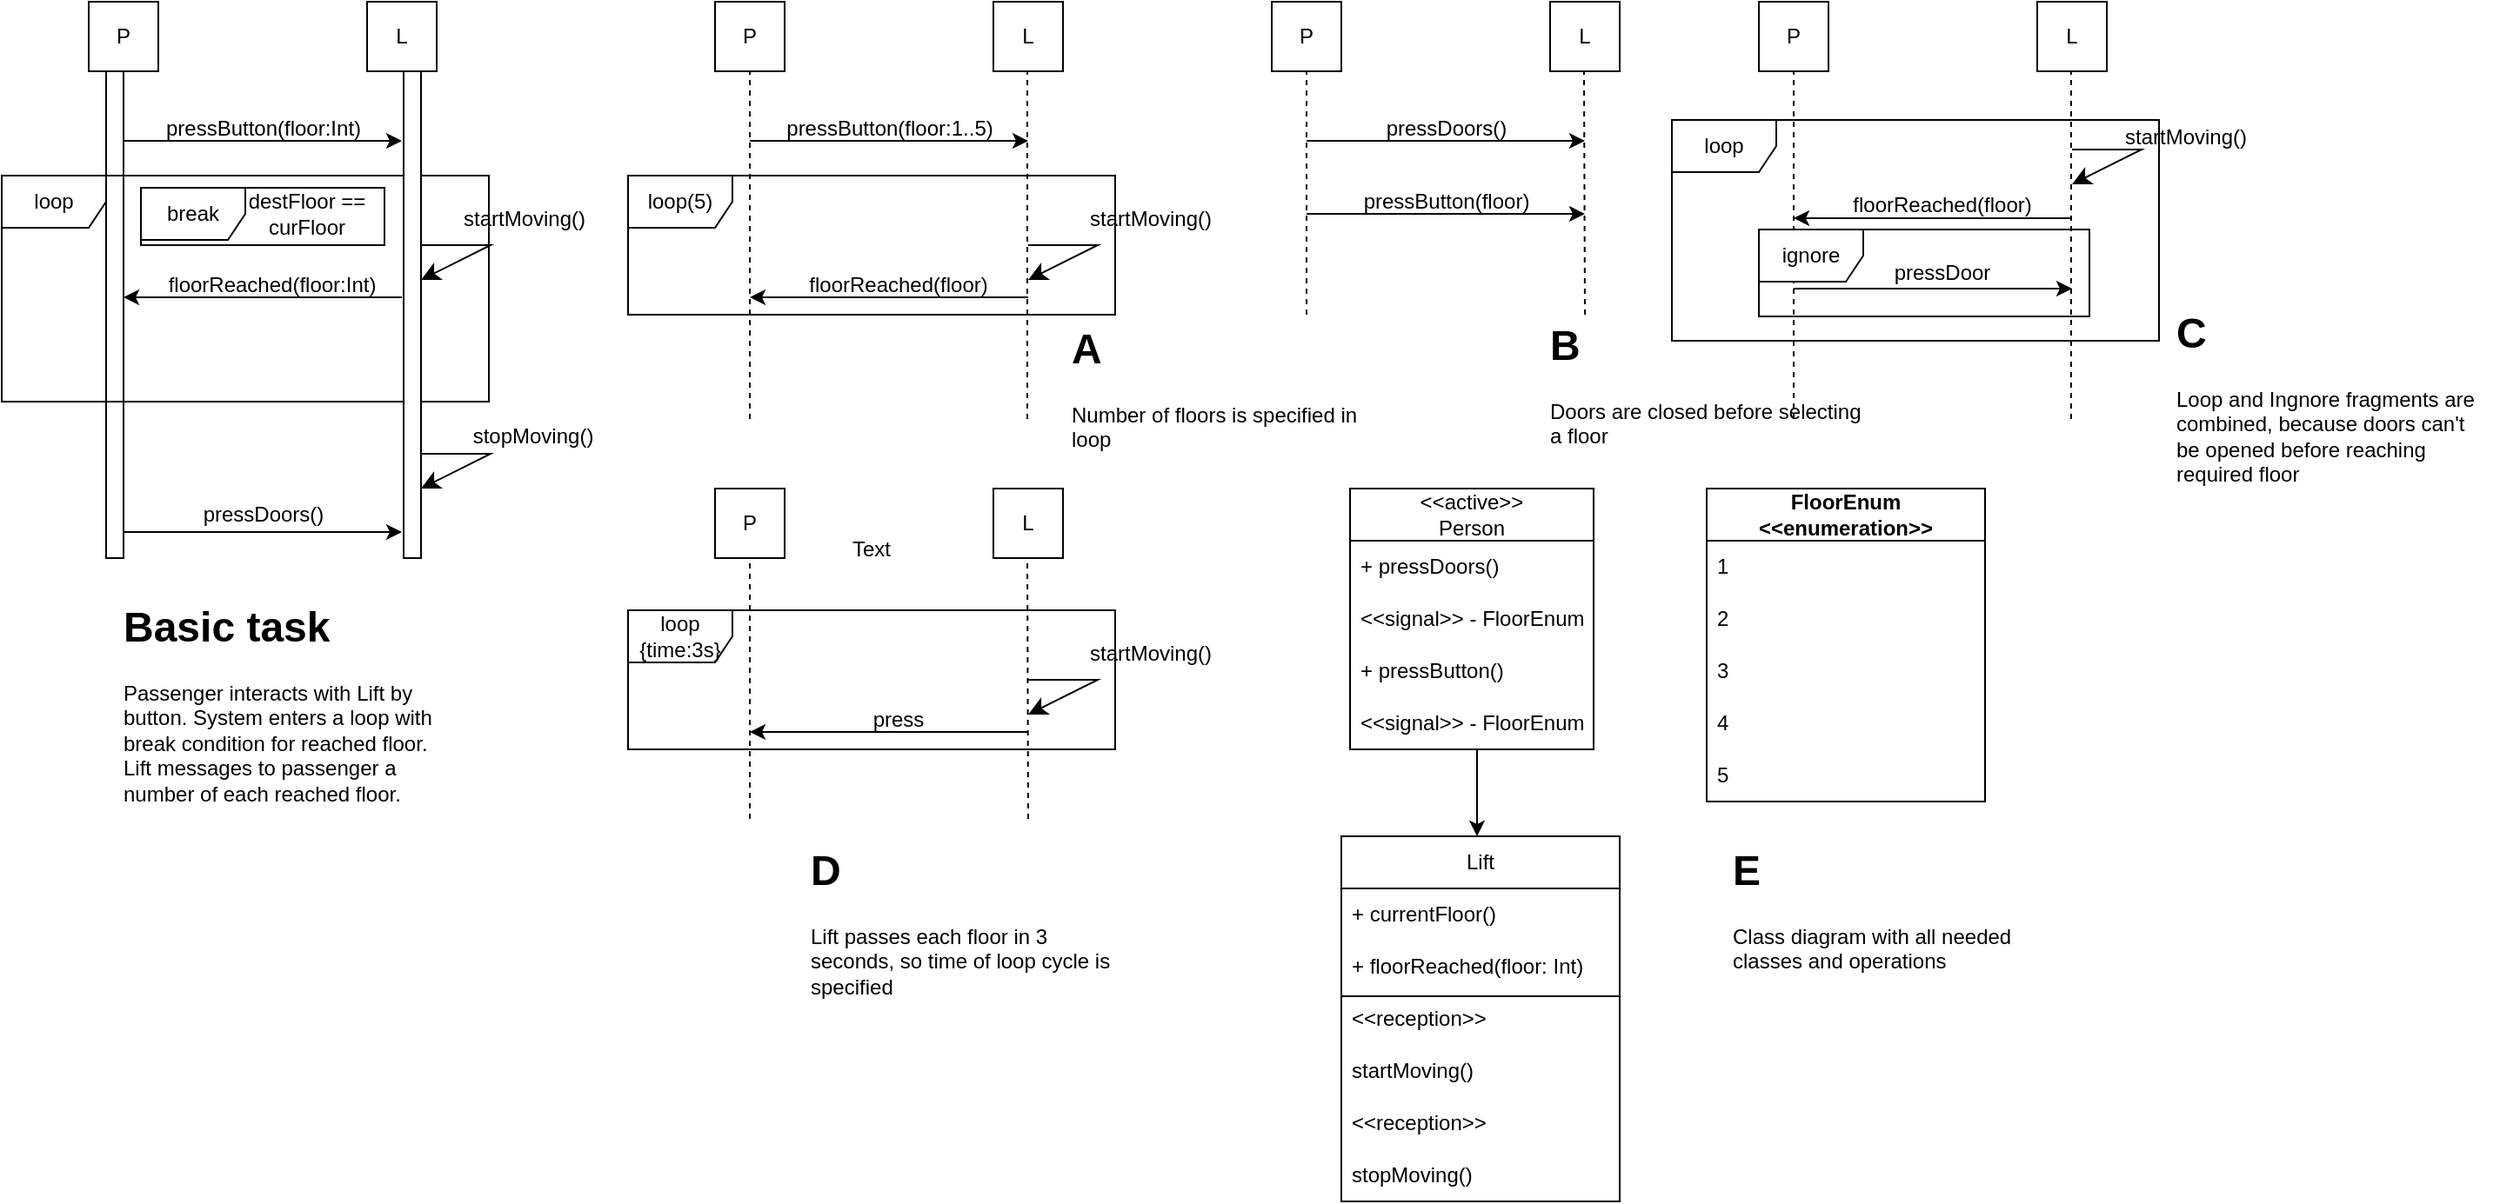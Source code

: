 <mxfile>
    <diagram name="Page-1" id="XaqkVeaKqzgGmgDQ_15t">
        <mxGraphModel dx="1520" dy="1069" grid="1" gridSize="10" guides="1" tooltips="1" connect="1" arrows="1" fold="1" page="1" pageScale="1" pageWidth="850" pageHeight="1100" math="0" shadow="0">
            <root>
                <mxCell id="0"/>
                <mxCell id="1" parent="0"/>
                <mxCell id="ThBzMi0ufhQ06vsTrHwR-113" value="" style="rounded=0;whiteSpace=wrap;html=1;" parent="1" vertex="1">
                    <mxGeometry x="90" y="80" width="10" height="280" as="geometry"/>
                </mxCell>
                <mxCell id="ThBzMi0ufhQ06vsTrHwR-2" value="P" style="rounded=0;whiteSpace=wrap;html=1;" parent="1" vertex="1">
                    <mxGeometry x="440" y="40" width="40" height="40" as="geometry"/>
                </mxCell>
                <mxCell id="ThBzMi0ufhQ06vsTrHwR-3" value="L" style="rounded=0;whiteSpace=wrap;html=1;" parent="1" vertex="1">
                    <mxGeometry x="600" y="40" width="40" height="40" as="geometry"/>
                </mxCell>
                <mxCell id="ThBzMi0ufhQ06vsTrHwR-4" value="" style="endArrow=none;dashed=1;html=1;rounded=0;entryX=0.5;entryY=1;entryDx=0;entryDy=0;" parent="1" target="ThBzMi0ufhQ06vsTrHwR-2" edge="1">
                    <mxGeometry width="50" height="50" relative="1" as="geometry">
                        <mxPoint x="460" y="280" as="sourcePoint"/>
                        <mxPoint x="530" y="40" as="targetPoint"/>
                    </mxGeometry>
                </mxCell>
                <mxCell id="ThBzMi0ufhQ06vsTrHwR-5" value="" style="endArrow=none;dashed=1;html=1;rounded=0;entryX=0.5;entryY=1;entryDx=0;entryDy=0;" parent="1" edge="1">
                    <mxGeometry width="50" height="50" relative="1" as="geometry">
                        <mxPoint x="619.5" y="280" as="sourcePoint"/>
                        <mxPoint x="619.5" y="80" as="targetPoint"/>
                    </mxGeometry>
                </mxCell>
                <mxCell id="ThBzMi0ufhQ06vsTrHwR-6" value="" style="endArrow=classic;html=1;rounded=0;" parent="1" edge="1">
                    <mxGeometry width="50" height="50" relative="1" as="geometry">
                        <mxPoint x="460" y="120" as="sourcePoint"/>
                        <mxPoint x="620" y="120" as="targetPoint"/>
                    </mxGeometry>
                </mxCell>
                <mxCell id="ThBzMi0ufhQ06vsTrHwR-7" value="pressButton(floor:1..5)" style="text;html=1;align=center;verticalAlign=middle;resizable=0;points=[];autosize=1;strokeColor=none;fillColor=none;" parent="1" vertex="1">
                    <mxGeometry x="470" y="98" width="140" height="30" as="geometry"/>
                </mxCell>
                <mxCell id="ThBzMi0ufhQ06vsTrHwR-9" value="loop(5)" style="shape=umlFrame;whiteSpace=wrap;html=1;pointerEvents=0;" parent="1" vertex="1">
                    <mxGeometry x="390" y="140" width="280" height="80" as="geometry"/>
                </mxCell>
                <mxCell id="ThBzMi0ufhQ06vsTrHwR-10" value="" style="edgeStyle=elbowEdgeStyle;elbow=vertical;endArrow=classic;html=1;curved=0;rounded=0;endSize=8;startSize=8;" parent="1" edge="1">
                    <mxGeometry width="50" height="50" relative="1" as="geometry">
                        <mxPoint x="620" y="180" as="sourcePoint"/>
                        <mxPoint x="620" y="200" as="targetPoint"/>
                        <Array as="points">
                            <mxPoint x="660" y="180"/>
                        </Array>
                    </mxGeometry>
                </mxCell>
                <mxCell id="ThBzMi0ufhQ06vsTrHwR-11" value="startMoving()" style="text;html=1;align=center;verticalAlign=middle;resizable=0;points=[];autosize=1;strokeColor=none;fillColor=none;" parent="1" vertex="1">
                    <mxGeometry x="645" y="150" width="90" height="30" as="geometry"/>
                </mxCell>
                <mxCell id="ThBzMi0ufhQ06vsTrHwR-12" value="" style="endArrow=classic;html=1;rounded=0;" parent="1" edge="1">
                    <mxGeometry width="50" height="50" relative="1" as="geometry">
                        <mxPoint x="620" y="210" as="sourcePoint"/>
                        <mxPoint x="460" y="210" as="targetPoint"/>
                    </mxGeometry>
                </mxCell>
                <mxCell id="ThBzMi0ufhQ06vsTrHwR-13" value="floorReached(floor)" style="text;html=1;align=center;verticalAlign=middle;resizable=0;points=[];autosize=1;strokeColor=none;fillColor=none;" parent="1" vertex="1">
                    <mxGeometry x="480" y="188" width="130" height="30" as="geometry"/>
                </mxCell>
                <mxCell id="ThBzMi0ufhQ06vsTrHwR-14" value="P" style="rounded=0;whiteSpace=wrap;html=1;" parent="1" vertex="1">
                    <mxGeometry x="760" y="40" width="40" height="40" as="geometry"/>
                </mxCell>
                <mxCell id="ThBzMi0ufhQ06vsTrHwR-15" value="L" style="rounded=0;whiteSpace=wrap;html=1;" parent="1" vertex="1">
                    <mxGeometry x="920" y="40" width="40" height="40" as="geometry"/>
                </mxCell>
                <mxCell id="ThBzMi0ufhQ06vsTrHwR-16" value="" style="endArrow=none;dashed=1;html=1;rounded=0;entryX=0.5;entryY=1;entryDx=0;entryDy=0;" parent="1" target="ThBzMi0ufhQ06vsTrHwR-14" edge="1">
                    <mxGeometry width="50" height="50" relative="1" as="geometry">
                        <mxPoint x="780" y="220" as="sourcePoint"/>
                        <mxPoint x="850" y="40" as="targetPoint"/>
                    </mxGeometry>
                </mxCell>
                <mxCell id="ThBzMi0ufhQ06vsTrHwR-17" value="" style="endArrow=none;dashed=1;html=1;rounded=0;entryX=0.5;entryY=1;entryDx=0;entryDy=0;" parent="1" edge="1">
                    <mxGeometry width="50" height="50" relative="1" as="geometry">
                        <mxPoint x="940" y="220" as="sourcePoint"/>
                        <mxPoint x="939.5" y="80" as="targetPoint"/>
                    </mxGeometry>
                </mxCell>
                <mxCell id="ThBzMi0ufhQ06vsTrHwR-18" value="" style="endArrow=classic;html=1;rounded=0;" parent="1" edge="1">
                    <mxGeometry width="50" height="50" relative="1" as="geometry">
                        <mxPoint x="780" y="120" as="sourcePoint"/>
                        <mxPoint x="940" y="120" as="targetPoint"/>
                    </mxGeometry>
                </mxCell>
                <mxCell id="ThBzMi0ufhQ06vsTrHwR-19" value="pressDoors()" style="text;html=1;align=center;verticalAlign=middle;resizable=0;points=[];autosize=1;strokeColor=none;fillColor=none;" parent="1" vertex="1">
                    <mxGeometry x="815" y="98" width="90" height="30" as="geometry"/>
                </mxCell>
                <mxCell id="ThBzMi0ufhQ06vsTrHwR-23" value="" style="endArrow=classic;html=1;rounded=0;" parent="1" edge="1">
                    <mxGeometry width="50" height="50" relative="1" as="geometry">
                        <mxPoint x="780" y="162" as="sourcePoint"/>
                        <mxPoint x="940" y="162" as="targetPoint"/>
                    </mxGeometry>
                </mxCell>
                <mxCell id="ThBzMi0ufhQ06vsTrHwR-24" value="pressButton(floor)" style="text;html=1;align=center;verticalAlign=middle;resizable=0;points=[];autosize=1;strokeColor=none;fillColor=none;" parent="1" vertex="1">
                    <mxGeometry x="800" y="140" width="120" height="30" as="geometry"/>
                </mxCell>
                <mxCell id="ThBzMi0ufhQ06vsTrHwR-25" value="P" style="rounded=0;whiteSpace=wrap;html=1;" parent="1" vertex="1">
                    <mxGeometry x="1040" y="40" width="40" height="40" as="geometry"/>
                </mxCell>
                <mxCell id="ThBzMi0ufhQ06vsTrHwR-26" value="L" style="rounded=0;whiteSpace=wrap;html=1;" parent="1" vertex="1">
                    <mxGeometry x="1200" y="40" width="40" height="40" as="geometry"/>
                </mxCell>
                <mxCell id="ThBzMi0ufhQ06vsTrHwR-27" value="" style="endArrow=none;dashed=1;html=1;rounded=0;entryX=0.5;entryY=1;entryDx=0;entryDy=0;" parent="1" target="ThBzMi0ufhQ06vsTrHwR-25" edge="1">
                    <mxGeometry width="50" height="50" relative="1" as="geometry">
                        <mxPoint x="1060" y="280" as="sourcePoint"/>
                        <mxPoint x="1130" y="40" as="targetPoint"/>
                    </mxGeometry>
                </mxCell>
                <mxCell id="ThBzMi0ufhQ06vsTrHwR-28" value="" style="endArrow=none;dashed=1;html=1;rounded=0;entryX=0.5;entryY=1;entryDx=0;entryDy=0;" parent="1" edge="1">
                    <mxGeometry width="50" height="50" relative="1" as="geometry">
                        <mxPoint x="1219.5" y="280" as="sourcePoint"/>
                        <mxPoint x="1219.5" y="80" as="targetPoint"/>
                    </mxGeometry>
                </mxCell>
                <mxCell id="ThBzMi0ufhQ06vsTrHwR-31" value="loop" style="shape=umlFrame;whiteSpace=wrap;html=1;pointerEvents=0;" parent="1" vertex="1">
                    <mxGeometry x="990" y="108" width="280" height="127" as="geometry"/>
                </mxCell>
                <mxCell id="ThBzMi0ufhQ06vsTrHwR-32" value="" style="edgeStyle=elbowEdgeStyle;elbow=vertical;endArrow=classic;html=1;curved=0;rounded=0;endSize=8;startSize=8;" parent="1" edge="1">
                    <mxGeometry width="50" height="50" relative="1" as="geometry">
                        <mxPoint x="1220" y="125" as="sourcePoint"/>
                        <mxPoint x="1220" y="145" as="targetPoint"/>
                        <Array as="points">
                            <mxPoint x="1260" y="125"/>
                        </Array>
                    </mxGeometry>
                </mxCell>
                <mxCell id="ThBzMi0ufhQ06vsTrHwR-33" value="startMoving()" style="text;html=1;align=center;verticalAlign=middle;resizable=0;points=[];autosize=1;strokeColor=none;fillColor=none;" parent="1" vertex="1">
                    <mxGeometry x="1240" y="103" width="90" height="30" as="geometry"/>
                </mxCell>
                <mxCell id="ThBzMi0ufhQ06vsTrHwR-34" value="" style="endArrow=classic;html=1;rounded=0;" parent="1" edge="1">
                    <mxGeometry width="50" height="50" relative="1" as="geometry">
                        <mxPoint x="1220" y="164.5" as="sourcePoint"/>
                        <mxPoint x="1060" y="164.5" as="targetPoint"/>
                    </mxGeometry>
                </mxCell>
                <mxCell id="ThBzMi0ufhQ06vsTrHwR-35" value="floorReached(floor)" style="text;html=1;align=center;verticalAlign=middle;resizable=0;points=[];autosize=1;strokeColor=none;fillColor=none;" parent="1" vertex="1">
                    <mxGeometry x="1080" y="142" width="130" height="30" as="geometry"/>
                </mxCell>
                <mxCell id="ThBzMi0ufhQ06vsTrHwR-36" value="" style="endArrow=classic;html=1;rounded=0;" parent="1" edge="1">
                    <mxGeometry width="50" height="50" relative="1" as="geometry">
                        <mxPoint x="1060" y="205" as="sourcePoint"/>
                        <mxPoint x="1220" y="205" as="targetPoint"/>
                    </mxGeometry>
                </mxCell>
                <mxCell id="ThBzMi0ufhQ06vsTrHwR-37" value="pressDoor" style="text;html=1;align=center;verticalAlign=middle;resizable=0;points=[];autosize=1;strokeColor=none;fillColor=none;" parent="1" vertex="1">
                    <mxGeometry x="1105" y="181" width="80" height="30" as="geometry"/>
                </mxCell>
                <mxCell id="ThBzMi0ufhQ06vsTrHwR-39" value="ignore" style="shape=umlFrame;whiteSpace=wrap;html=1;pointerEvents=0;" parent="1" vertex="1">
                    <mxGeometry x="1040" y="171" width="190" height="50" as="geometry"/>
                </mxCell>
                <mxCell id="ThBzMi0ufhQ06vsTrHwR-41" value="P" style="rounded=0;whiteSpace=wrap;html=1;" parent="1" vertex="1">
                    <mxGeometry x="440" y="320" width="40" height="40" as="geometry"/>
                </mxCell>
                <mxCell id="ThBzMi0ufhQ06vsTrHwR-42" value="L" style="rounded=0;whiteSpace=wrap;html=1;" parent="1" vertex="1">
                    <mxGeometry x="600" y="320" width="40" height="40" as="geometry"/>
                </mxCell>
                <mxCell id="ThBzMi0ufhQ06vsTrHwR-43" value="" style="endArrow=none;dashed=1;html=1;rounded=0;entryX=0.5;entryY=1;entryDx=0;entryDy=0;" parent="1" target="ThBzMi0ufhQ06vsTrHwR-41" edge="1">
                    <mxGeometry width="50" height="50" relative="1" as="geometry">
                        <mxPoint x="460" y="510" as="sourcePoint"/>
                        <mxPoint x="530" y="320" as="targetPoint"/>
                    </mxGeometry>
                </mxCell>
                <mxCell id="ThBzMi0ufhQ06vsTrHwR-44" value="" style="endArrow=none;dashed=1;html=1;rounded=0;entryX=0.5;entryY=1;entryDx=0;entryDy=0;" parent="1" edge="1">
                    <mxGeometry width="50" height="50" relative="1" as="geometry">
                        <mxPoint x="620" y="510" as="sourcePoint"/>
                        <mxPoint x="619.5" y="360" as="targetPoint"/>
                    </mxGeometry>
                </mxCell>
                <mxCell id="ThBzMi0ufhQ06vsTrHwR-47" value="loop&lt;div&gt;{time:3s}&lt;/div&gt;" style="shape=umlFrame;whiteSpace=wrap;html=1;pointerEvents=0;" parent="1" vertex="1">
                    <mxGeometry x="390" y="390" width="280" height="80" as="geometry"/>
                </mxCell>
                <mxCell id="ThBzMi0ufhQ06vsTrHwR-48" value="" style="edgeStyle=elbowEdgeStyle;elbow=vertical;endArrow=classic;html=1;curved=0;rounded=0;endSize=8;startSize=8;" parent="1" edge="1">
                    <mxGeometry width="50" height="50" relative="1" as="geometry">
                        <mxPoint x="620" y="430" as="sourcePoint"/>
                        <mxPoint x="620" y="450" as="targetPoint"/>
                        <Array as="points">
                            <mxPoint x="660" y="430"/>
                        </Array>
                    </mxGeometry>
                </mxCell>
                <mxCell id="ThBzMi0ufhQ06vsTrHwR-49" value="startMoving()" style="text;html=1;align=center;verticalAlign=middle;resizable=0;points=[];autosize=1;strokeColor=none;fillColor=none;" parent="1" vertex="1">
                    <mxGeometry x="645" y="400" width="90" height="30" as="geometry"/>
                </mxCell>
                <mxCell id="ThBzMi0ufhQ06vsTrHwR-50" value="" style="endArrow=classic;html=1;rounded=0;" parent="1" edge="1">
                    <mxGeometry width="50" height="50" relative="1" as="geometry">
                        <mxPoint x="620" y="460" as="sourcePoint"/>
                        <mxPoint x="460" y="460" as="targetPoint"/>
                    </mxGeometry>
                </mxCell>
                <mxCell id="ThBzMi0ufhQ06vsTrHwR-51" value="press" style="text;html=1;align=center;verticalAlign=middle;resizable=0;points=[];autosize=1;strokeColor=none;fillColor=none;" parent="1" vertex="1">
                    <mxGeometry x="520" y="438" width="50" height="30" as="geometry"/>
                </mxCell>
                <mxCell id="ThBzMi0ufhQ06vsTrHwR-52" value="&amp;lt;&amp;lt;active&amp;gt;&amp;gt;&lt;div&gt;Person&lt;/div&gt;" style="swimlane;fontStyle=0;childLayout=stackLayout;horizontal=1;startSize=30;horizontalStack=0;resizeParent=1;resizeParentMax=0;resizeLast=0;collapsible=1;marginBottom=0;whiteSpace=wrap;html=1;" parent="1" vertex="1">
                    <mxGeometry x="805" y="320" width="140" height="150" as="geometry"/>
                </mxCell>
                <mxCell id="ThBzMi0ufhQ06vsTrHwR-53" value="+ pressDoors()" style="text;strokeColor=none;fillColor=none;align=left;verticalAlign=middle;spacingLeft=4;spacingRight=4;overflow=hidden;points=[[0,0.5],[1,0.5]];portConstraint=eastwest;rotatable=0;whiteSpace=wrap;html=1;" parent="ThBzMi0ufhQ06vsTrHwR-52" vertex="1">
                    <mxGeometry y="30" width="140" height="30" as="geometry"/>
                </mxCell>
                <mxCell id="ThBzMi0ufhQ06vsTrHwR-54" value="&amp;lt;&amp;lt;signal&amp;gt;&amp;gt; -&amp;nbsp;&lt;span style=&quot;text-align: center; white-space: nowrap;&quot;&gt;FloorEnum&lt;/span&gt;" style="text;strokeColor=none;fillColor=none;align=left;verticalAlign=middle;spacingLeft=4;spacingRight=4;overflow=hidden;points=[[0,0.5],[1,0.5]];portConstraint=eastwest;rotatable=0;whiteSpace=wrap;html=1;" parent="ThBzMi0ufhQ06vsTrHwR-52" vertex="1">
                    <mxGeometry y="60" width="140" height="30" as="geometry"/>
                </mxCell>
                <mxCell id="ThBzMi0ufhQ06vsTrHwR-55" value="+ pressButton()" style="text;strokeColor=none;fillColor=none;align=left;verticalAlign=middle;spacingLeft=4;spacingRight=4;overflow=hidden;points=[[0,0.5],[1,0.5]];portConstraint=eastwest;rotatable=0;whiteSpace=wrap;html=1;" parent="ThBzMi0ufhQ06vsTrHwR-52" vertex="1">
                    <mxGeometry y="90" width="140" height="30" as="geometry"/>
                </mxCell>
                <mxCell id="ThBzMi0ufhQ06vsTrHwR-56" value="&amp;lt;&amp;lt;signal&amp;gt;&amp;gt; -&amp;nbsp;&lt;span style=&quot;text-align: center; white-space: nowrap;&quot;&gt;FloorEnum&lt;/span&gt;" style="text;strokeColor=none;fillColor=none;align=left;verticalAlign=middle;spacingLeft=4;spacingRight=4;overflow=hidden;points=[[0,0.5],[1,0.5]];portConstraint=eastwest;rotatable=0;whiteSpace=wrap;html=1;" parent="ThBzMi0ufhQ06vsTrHwR-52" vertex="1">
                    <mxGeometry y="120" width="140" height="30" as="geometry"/>
                </mxCell>
                <mxCell id="ThBzMi0ufhQ06vsTrHwR-57" value="" style="endArrow=classic;html=1;rounded=0;" parent="1" edge="1">
                    <mxGeometry width="50" height="50" relative="1" as="geometry">
                        <mxPoint x="878" y="470" as="sourcePoint"/>
                        <mxPoint x="878" y="520" as="targetPoint"/>
                    </mxGeometry>
                </mxCell>
                <mxCell id="ThBzMi0ufhQ06vsTrHwR-59" value="Lift" style="swimlane;fontStyle=0;childLayout=stackLayout;horizontal=1;startSize=30;horizontalStack=0;resizeParent=1;resizeParentMax=0;resizeLast=0;collapsible=1;marginBottom=0;whiteSpace=wrap;html=1;" parent="1" vertex="1">
                    <mxGeometry x="800" y="520" width="160" height="210" as="geometry"/>
                </mxCell>
                <mxCell id="ThBzMi0ufhQ06vsTrHwR-60" value="+ currentFloor()" style="text;strokeColor=none;fillColor=none;align=left;verticalAlign=middle;spacingLeft=4;spacingRight=4;overflow=hidden;points=[[0,0.5],[1,0.5]];portConstraint=eastwest;rotatable=0;whiteSpace=wrap;html=1;" parent="ThBzMi0ufhQ06vsTrHwR-59" vertex="1">
                    <mxGeometry y="30" width="160" height="30" as="geometry"/>
                </mxCell>
                <mxCell id="ThBzMi0ufhQ06vsTrHwR-61" value="+ floorReached(floor: Int)" style="text;strokeColor=none;fillColor=none;align=left;verticalAlign=middle;spacingLeft=4;spacingRight=4;overflow=hidden;points=[[0,0.5],[1,0.5]];portConstraint=eastwest;rotatable=0;whiteSpace=wrap;html=1;" parent="ThBzMi0ufhQ06vsTrHwR-59" vertex="1">
                    <mxGeometry y="60" width="160" height="30" as="geometry"/>
                </mxCell>
                <mxCell id="ThBzMi0ufhQ06vsTrHwR-62" value="&amp;lt;&amp;lt;reception&amp;gt;&amp;gt;" style="text;strokeColor=none;fillColor=none;align=left;verticalAlign=middle;spacingLeft=4;spacingRight=4;overflow=hidden;points=[[0,0.5],[1,0.5]];portConstraint=eastwest;rotatable=0;whiteSpace=wrap;html=1;" parent="ThBzMi0ufhQ06vsTrHwR-59" vertex="1">
                    <mxGeometry y="90" width="160" height="30" as="geometry"/>
                </mxCell>
                <mxCell id="ThBzMi0ufhQ06vsTrHwR-81" value="startMoving()" style="text;strokeColor=none;fillColor=none;align=left;verticalAlign=middle;spacingLeft=4;spacingRight=4;overflow=hidden;points=[[0,0.5],[1,0.5]];portConstraint=eastwest;rotatable=0;whiteSpace=wrap;html=1;" parent="ThBzMi0ufhQ06vsTrHwR-59" vertex="1">
                    <mxGeometry y="120" width="160" height="30" as="geometry"/>
                </mxCell>
                <mxCell id="ThBzMi0ufhQ06vsTrHwR-82" value="&amp;lt;&amp;lt;reception&amp;gt;&amp;gt;" style="text;strokeColor=none;fillColor=none;align=left;verticalAlign=middle;spacingLeft=4;spacingRight=4;overflow=hidden;points=[[0,0.5],[1,0.5]];portConstraint=eastwest;rotatable=0;whiteSpace=wrap;html=1;" parent="ThBzMi0ufhQ06vsTrHwR-59" vertex="1">
                    <mxGeometry y="150" width="160" height="30" as="geometry"/>
                </mxCell>
                <mxCell id="ThBzMi0ufhQ06vsTrHwR-83" value="stopMoving()" style="text;strokeColor=none;fillColor=none;align=left;verticalAlign=middle;spacingLeft=4;spacingRight=4;overflow=hidden;points=[[0,0.5],[1,0.5]];portConstraint=eastwest;rotatable=0;whiteSpace=wrap;html=1;" parent="ThBzMi0ufhQ06vsTrHwR-59" vertex="1">
                    <mxGeometry y="180" width="160" height="30" as="geometry"/>
                </mxCell>
                <mxCell id="ThBzMi0ufhQ06vsTrHwR-84" value="" style="endArrow=none;html=1;rounded=0;" parent="ThBzMi0ufhQ06vsTrHwR-59" edge="1">
                    <mxGeometry width="50" height="50" relative="1" as="geometry">
                        <mxPoint y="92" as="sourcePoint"/>
                        <mxPoint x="160" y="92" as="targetPoint"/>
                    </mxGeometry>
                </mxCell>
                <mxCell id="ThBzMi0ufhQ06vsTrHwR-75" value="&lt;span style=&quot;font-weight: 700;&quot;&gt;FloorEnum&lt;/span&gt;&lt;div style=&quot;font-weight: 700;&quot;&gt;&amp;lt;&amp;lt;enumeration&amp;gt;&amp;gt;&lt;/div&gt;" style="swimlane;fontStyle=0;childLayout=stackLayout;horizontal=1;startSize=30;horizontalStack=0;resizeParent=1;resizeParentMax=0;resizeLast=0;collapsible=1;marginBottom=0;whiteSpace=wrap;html=1;" parent="1" vertex="1">
                    <mxGeometry x="1010" y="320" width="160" height="180" as="geometry"/>
                </mxCell>
                <mxCell id="ThBzMi0ufhQ06vsTrHwR-76" value="1" style="text;strokeColor=none;fillColor=none;align=left;verticalAlign=middle;spacingLeft=4;spacingRight=4;overflow=hidden;points=[[0,0.5],[1,0.5]];portConstraint=eastwest;rotatable=0;whiteSpace=wrap;html=1;" parent="ThBzMi0ufhQ06vsTrHwR-75" vertex="1">
                    <mxGeometry y="30" width="160" height="30" as="geometry"/>
                </mxCell>
                <mxCell id="ThBzMi0ufhQ06vsTrHwR-77" value="2" style="text;strokeColor=none;fillColor=none;align=left;verticalAlign=middle;spacingLeft=4;spacingRight=4;overflow=hidden;points=[[0,0.5],[1,0.5]];portConstraint=eastwest;rotatable=0;whiteSpace=wrap;html=1;" parent="ThBzMi0ufhQ06vsTrHwR-75" vertex="1">
                    <mxGeometry y="60" width="160" height="30" as="geometry"/>
                </mxCell>
                <mxCell id="ThBzMi0ufhQ06vsTrHwR-78" value="3" style="text;strokeColor=none;fillColor=none;align=left;verticalAlign=middle;spacingLeft=4;spacingRight=4;overflow=hidden;points=[[0,0.5],[1,0.5]];portConstraint=eastwest;rotatable=0;whiteSpace=wrap;html=1;" parent="ThBzMi0ufhQ06vsTrHwR-75" vertex="1">
                    <mxGeometry y="90" width="160" height="30" as="geometry"/>
                </mxCell>
                <mxCell id="ThBzMi0ufhQ06vsTrHwR-79" value="4" style="text;strokeColor=none;fillColor=none;align=left;verticalAlign=middle;spacingLeft=4;spacingRight=4;overflow=hidden;points=[[0,0.5],[1,0.5]];portConstraint=eastwest;rotatable=0;whiteSpace=wrap;html=1;" parent="ThBzMi0ufhQ06vsTrHwR-75" vertex="1">
                    <mxGeometry y="120" width="160" height="30" as="geometry"/>
                </mxCell>
                <mxCell id="ThBzMi0ufhQ06vsTrHwR-80" value="5" style="text;strokeColor=none;fillColor=none;align=left;verticalAlign=middle;spacingLeft=4;spacingRight=4;overflow=hidden;points=[[0,0.5],[1,0.5]];portConstraint=eastwest;rotatable=0;whiteSpace=wrap;html=1;" parent="ThBzMi0ufhQ06vsTrHwR-75" vertex="1">
                    <mxGeometry y="150" width="160" height="30" as="geometry"/>
                </mxCell>
                <mxCell id="ThBzMi0ufhQ06vsTrHwR-96" value="P" style="rounded=0;whiteSpace=wrap;html=1;" parent="1" vertex="1">
                    <mxGeometry x="80" y="40" width="40" height="40" as="geometry"/>
                </mxCell>
                <mxCell id="ThBzMi0ufhQ06vsTrHwR-97" value="L" style="rounded=0;whiteSpace=wrap;html=1;" parent="1" vertex="1">
                    <mxGeometry x="240" y="40" width="40" height="40" as="geometry"/>
                </mxCell>
                <mxCell id="ThBzMi0ufhQ06vsTrHwR-100" value="" style="endArrow=classic;html=1;rounded=0;" parent="1" edge="1">
                    <mxGeometry width="50" height="50" relative="1" as="geometry">
                        <mxPoint x="100" y="120" as="sourcePoint"/>
                        <mxPoint x="260" y="120" as="targetPoint"/>
                    </mxGeometry>
                </mxCell>
                <mxCell id="ThBzMi0ufhQ06vsTrHwR-101" value="pressButton(floor:Int)" style="text;html=1;align=center;verticalAlign=middle;resizable=0;points=[];autosize=1;strokeColor=none;fillColor=none;" parent="1" vertex="1">
                    <mxGeometry x="110" y="98" width="140" height="30" as="geometry"/>
                </mxCell>
                <mxCell id="ThBzMi0ufhQ06vsTrHwR-102" value="loop" style="shape=umlFrame;whiteSpace=wrap;html=1;pointerEvents=0;" parent="1" vertex="1">
                    <mxGeometry x="30" y="140" width="280" height="130" as="geometry"/>
                </mxCell>
                <mxCell id="ThBzMi0ufhQ06vsTrHwR-103" value="" style="edgeStyle=elbowEdgeStyle;elbow=vertical;endArrow=classic;html=1;curved=0;rounded=0;endSize=8;startSize=8;" parent="1" edge="1">
                    <mxGeometry width="50" height="50" relative="1" as="geometry">
                        <mxPoint x="271" y="180" as="sourcePoint"/>
                        <mxPoint x="271" y="200" as="targetPoint"/>
                        <Array as="points">
                            <mxPoint x="311" y="180"/>
                        </Array>
                    </mxGeometry>
                </mxCell>
                <mxCell id="ThBzMi0ufhQ06vsTrHwR-104" value="startMoving()" style="text;html=1;align=center;verticalAlign=middle;resizable=0;points=[];autosize=1;strokeColor=none;fillColor=none;" parent="1" vertex="1">
                    <mxGeometry x="285" y="150" width="90" height="30" as="geometry"/>
                </mxCell>
                <mxCell id="ThBzMi0ufhQ06vsTrHwR-105" value="" style="endArrow=classic;html=1;rounded=0;" parent="1" edge="1">
                    <mxGeometry width="50" height="50" relative="1" as="geometry">
                        <mxPoint x="260" y="210" as="sourcePoint"/>
                        <mxPoint x="100" y="210" as="targetPoint"/>
                    </mxGeometry>
                </mxCell>
                <mxCell id="ThBzMi0ufhQ06vsTrHwR-106" value="floorReached(floor:Int)" style="text;html=1;align=center;verticalAlign=middle;resizable=0;points=[];autosize=1;strokeColor=none;fillColor=none;" parent="1" vertex="1">
                    <mxGeometry x="115" y="188" width="140" height="30" as="geometry"/>
                </mxCell>
                <mxCell id="ThBzMi0ufhQ06vsTrHwR-107" value="break" style="shape=umlFrame;whiteSpace=wrap;html=1;pointerEvents=0;" parent="1" vertex="1">
                    <mxGeometry x="110" y="147" width="140" height="33" as="geometry"/>
                </mxCell>
                <mxCell id="ThBzMi0ufhQ06vsTrHwR-108" value="destFloor ==&lt;div&gt;curFloor&lt;/div&gt;" style="text;html=1;align=center;verticalAlign=middle;resizable=0;points=[];autosize=1;strokeColor=none;fillColor=none;" parent="1" vertex="1">
                    <mxGeometry x="160" y="142" width="90" height="40" as="geometry"/>
                </mxCell>
                <mxCell id="ThBzMi0ufhQ06vsTrHwR-109" value="" style="endArrow=classic;html=1;rounded=0;" parent="1" edge="1">
                    <mxGeometry width="50" height="50" relative="1" as="geometry">
                        <mxPoint x="100" y="345" as="sourcePoint"/>
                        <mxPoint x="260" y="345" as="targetPoint"/>
                    </mxGeometry>
                </mxCell>
                <mxCell id="ThBzMi0ufhQ06vsTrHwR-110" value="pressDoors()" style="text;html=1;align=center;verticalAlign=middle;resizable=0;points=[];autosize=1;strokeColor=none;fillColor=none;" parent="1" vertex="1">
                    <mxGeometry x="135" y="320" width="90" height="30" as="geometry"/>
                </mxCell>
                <mxCell id="ThBzMi0ufhQ06vsTrHwR-111" value="stopMoving()" style="text;html=1;align=center;verticalAlign=middle;resizable=0;points=[];autosize=1;strokeColor=none;fillColor=none;" parent="1" vertex="1">
                    <mxGeometry x="290" y="275" width="90" height="30" as="geometry"/>
                </mxCell>
                <mxCell id="ThBzMi0ufhQ06vsTrHwR-112" value="" style="edgeStyle=elbowEdgeStyle;elbow=vertical;endArrow=classic;html=1;curved=0;rounded=0;endSize=8;startSize=8;" parent="1" edge="1">
                    <mxGeometry width="50" height="50" relative="1" as="geometry">
                        <mxPoint x="271" y="300" as="sourcePoint"/>
                        <mxPoint x="271" y="320" as="targetPoint"/>
                        <Array as="points">
                            <mxPoint x="311" y="300"/>
                        </Array>
                    </mxGeometry>
                </mxCell>
                <mxCell id="ThBzMi0ufhQ06vsTrHwR-114" value="" style="rounded=0;whiteSpace=wrap;html=1;" parent="1" vertex="1">
                    <mxGeometry x="261" y="80" width="10" height="280" as="geometry"/>
                </mxCell>
                <mxCell id="2" value="Text" style="text;html=1;strokeColor=none;fillColor=none;align=center;verticalAlign=middle;whiteSpace=wrap;rounded=0;" vertex="1" parent="1">
                    <mxGeometry x="500" y="340" width="60" height="30" as="geometry"/>
                </mxCell>
                <mxCell id="5" value="&lt;h1&gt;Basic task&lt;/h1&gt;&lt;div&gt;Passenger interacts with Lift by button. System enters a loop with break condition for reached floor. Lift messages to passenger a number of each reached floor. When lift stops, passenger opens doors by another button.&lt;/div&gt;" style="text;html=1;strokeColor=none;fillColor=none;spacing=5;spacingTop=-20;whiteSpace=wrap;overflow=hidden;rounded=0;" vertex="1" parent="1">
                    <mxGeometry x="95" y="380" width="190" height="120" as="geometry"/>
                </mxCell>
                <mxCell id="6" value="&lt;h1&gt;A&lt;/h1&gt;&lt;div&gt;Number of floors is specified in loop&lt;/div&gt;" style="text;html=1;strokeColor=none;fillColor=none;spacing=5;spacingTop=-20;whiteSpace=wrap;overflow=hidden;rounded=0;" vertex="1" parent="1">
                    <mxGeometry x="640" y="220" width="190" height="120" as="geometry"/>
                </mxCell>
                <mxCell id="7" value="&lt;h1&gt;B&lt;/h1&gt;&lt;div&gt;Doors are closed before selecting a floor&lt;/div&gt;" style="text;html=1;strokeColor=none;fillColor=none;spacing=5;spacingTop=-20;whiteSpace=wrap;overflow=hidden;rounded=0;" vertex="1" parent="1">
                    <mxGeometry x="915" y="218" width="190" height="120" as="geometry"/>
                </mxCell>
                <mxCell id="8" value="&lt;h1&gt;C&lt;/h1&gt;&lt;div&gt;Loop and Ingnore fragments are combined, because doors can't be opened before reaching required floor&lt;/div&gt;" style="text;html=1;strokeColor=none;fillColor=none;spacing=5;spacingTop=-20;whiteSpace=wrap;overflow=hidden;rounded=0;" vertex="1" parent="1">
                    <mxGeometry x="1275" y="211" width="190" height="120" as="geometry"/>
                </mxCell>
                <mxCell id="9" value="&lt;h1&gt;D&lt;/h1&gt;&lt;div&gt;Lift passes each floor in 3 seconds, so time of loop cycle is specified&lt;/div&gt;" style="text;html=1;strokeColor=none;fillColor=none;spacing=5;spacingTop=-20;whiteSpace=wrap;overflow=hidden;rounded=0;" vertex="1" parent="1">
                    <mxGeometry x="490" y="520" width="190" height="120" as="geometry"/>
                </mxCell>
                <mxCell id="10" value="&lt;h1&gt;E&lt;/h1&gt;&lt;div&gt;Class diagram with all needed classes and operations&lt;/div&gt;" style="text;html=1;strokeColor=none;fillColor=none;spacing=5;spacingTop=-20;whiteSpace=wrap;overflow=hidden;rounded=0;" vertex="1" parent="1">
                    <mxGeometry x="1020" y="520" width="190" height="120" as="geometry"/>
                </mxCell>
            </root>
        </mxGraphModel>
    </diagram>
</mxfile>